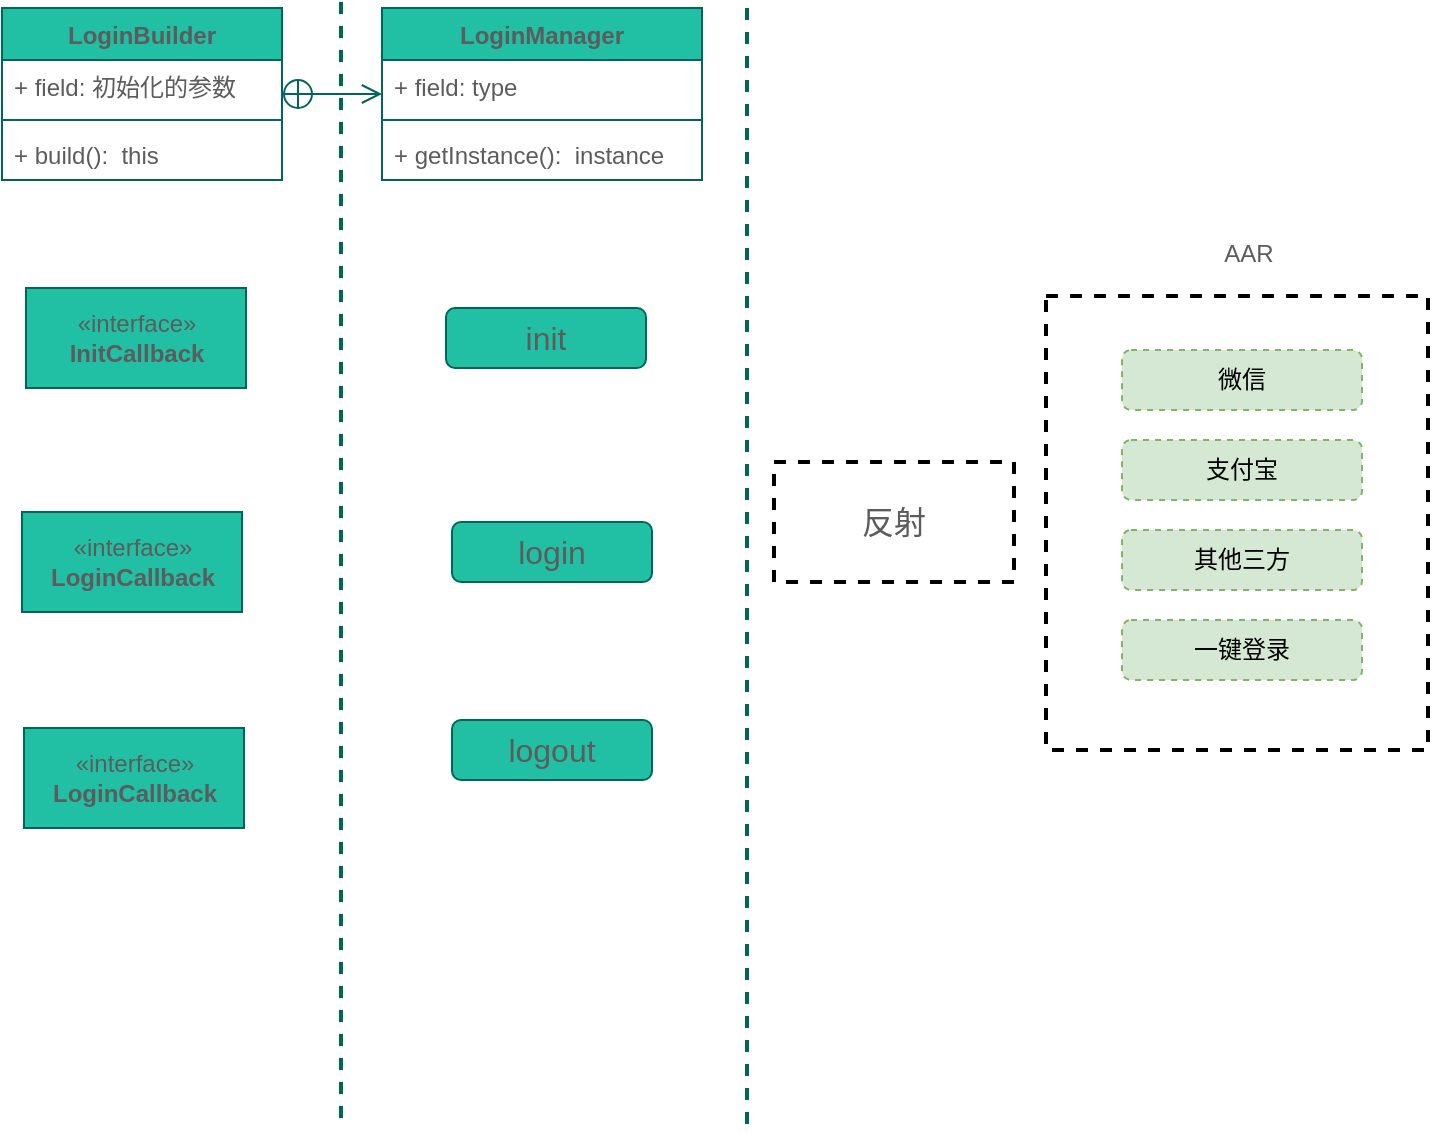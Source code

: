 <mxfile version="15.6.8" type="github">
  <diagram id="XYsiL7AF8dQi_BBWsbHA" name="第 1 页">
    <mxGraphModel dx="1186" dy="773" grid="0" gridSize="10" guides="1" tooltips="1" connect="1" arrows="1" fold="1" page="1" pageScale="1" pageWidth="3300" pageHeight="2339" math="0" shadow="0">
      <root>
        <mxCell id="0" />
        <mxCell id="1" parent="0" />
        <mxCell id="9RU4TiNji6snMqcfqc0A-34" value="" style="rounded=0;whiteSpace=wrap;html=1;dashed=1;sketch=0;fontColor=#5C5C5C;strokeColor=#000000;fillColor=none;strokeWidth=2;" vertex="1" parent="1">
          <mxGeometry x="852" y="244" width="191" height="227" as="geometry" />
        </mxCell>
        <mxCell id="fWGid07xx98V1kkh5st6-1" value="«interface»&lt;br&gt;&lt;b&gt;InitCallback&lt;/b&gt;" style="html=1;fillColor=#21C0A5;strokeColor=#006658;fontColor=#5C5C5C;" parent="1" vertex="1">
          <mxGeometry x="342" y="240" width="110" height="50" as="geometry" />
        </mxCell>
        <mxCell id="fWGid07xx98V1kkh5st6-2" value="«interface»&lt;br&gt;&lt;b&gt;LoginCallback&lt;/b&gt;" style="html=1;fillColor=#21C0A5;strokeColor=#006658;fontColor=#5C5C5C;" parent="1" vertex="1">
          <mxGeometry x="340" y="352" width="110" height="50" as="geometry" />
        </mxCell>
        <mxCell id="fWGid07xx98V1kkh5st6-4" value="LoginManager" style="swimlane;fontStyle=1;align=center;verticalAlign=top;childLayout=stackLayout;horizontal=1;startSize=26;horizontalStack=0;resizeParent=1;resizeParentMax=0;resizeLast=0;collapsible=1;marginBottom=0;fillColor=#21C0A5;strokeColor=#006658;fontColor=#5C5C5C;" parent="1" vertex="1">
          <mxGeometry x="520" y="100" width="160" height="86" as="geometry" />
        </mxCell>
        <mxCell id="fWGid07xx98V1kkh5st6-5" value="+ field: type" style="text;strokeColor=none;fillColor=none;align=left;verticalAlign=top;spacingLeft=4;spacingRight=4;overflow=hidden;rotatable=0;points=[[0,0.5],[1,0.5]];portConstraint=eastwest;fontColor=#5C5C5C;" parent="fWGid07xx98V1kkh5st6-4" vertex="1">
          <mxGeometry y="26" width="160" height="26" as="geometry" />
        </mxCell>
        <mxCell id="fWGid07xx98V1kkh5st6-6" value="" style="line;strokeWidth=1;fillColor=none;align=left;verticalAlign=middle;spacingTop=-1;spacingLeft=3;spacingRight=3;rotatable=0;labelPosition=right;points=[];portConstraint=eastwest;strokeColor=#006658;fontColor=#5C5C5C;" parent="fWGid07xx98V1kkh5st6-4" vertex="1">
          <mxGeometry y="52" width="160" height="8" as="geometry" />
        </mxCell>
        <mxCell id="fWGid07xx98V1kkh5st6-7" value="+ getInstance():  instance" style="text;strokeColor=none;fillColor=none;align=left;verticalAlign=top;spacingLeft=4;spacingRight=4;overflow=hidden;rotatable=0;points=[[0,0.5],[1,0.5]];portConstraint=eastwest;fontColor=#5C5C5C;" parent="fWGid07xx98V1kkh5st6-4" vertex="1">
          <mxGeometry y="60" width="160" height="26" as="geometry" />
        </mxCell>
        <mxCell id="9RU4TiNji6snMqcfqc0A-9" value="LoginBuilder" style="swimlane;fontStyle=1;align=center;verticalAlign=top;childLayout=stackLayout;horizontal=1;startSize=26;horizontalStack=0;resizeParent=1;resizeParentMax=0;resizeLast=0;collapsible=1;marginBottom=0;fillColor=#21C0A5;strokeColor=#006658;fontColor=#5C5C5C;" vertex="1" parent="1">
          <mxGeometry x="330" y="100" width="140" height="86" as="geometry" />
        </mxCell>
        <mxCell id="9RU4TiNji6snMqcfqc0A-10" value="+ field: 初始化的参数" style="text;strokeColor=none;fillColor=none;align=left;verticalAlign=top;spacingLeft=4;spacingRight=4;overflow=hidden;rotatable=0;points=[[0,0.5],[1,0.5]];portConstraint=eastwest;fontColor=#5C5C5C;" vertex="1" parent="9RU4TiNji6snMqcfqc0A-9">
          <mxGeometry y="26" width="140" height="26" as="geometry" />
        </mxCell>
        <mxCell id="9RU4TiNji6snMqcfqc0A-11" value="" style="line;strokeWidth=1;fillColor=none;align=left;verticalAlign=middle;spacingTop=-1;spacingLeft=3;spacingRight=3;rotatable=0;labelPosition=right;points=[];portConstraint=eastwest;strokeColor=#006658;fontColor=#5C5C5C;" vertex="1" parent="9RU4TiNji6snMqcfqc0A-9">
          <mxGeometry y="52" width="140" height="8" as="geometry" />
        </mxCell>
        <mxCell id="9RU4TiNji6snMqcfqc0A-12" value="+ build():  this" style="text;strokeColor=none;fillColor=none;align=left;verticalAlign=top;spacingLeft=4;spacingRight=4;overflow=hidden;rotatable=0;points=[[0,0.5],[1,0.5]];portConstraint=eastwest;fontColor=#5C5C5C;" vertex="1" parent="9RU4TiNji6snMqcfqc0A-9">
          <mxGeometry y="60" width="140" height="26" as="geometry" />
        </mxCell>
        <mxCell id="9RU4TiNji6snMqcfqc0A-13" value="" style="endArrow=open;startArrow=circlePlus;endFill=0;startFill=0;endSize=8;html=1;rounded=0;strokeColor=#006658;fontColor=#5C5C5C;" edge="1" parent="1">
          <mxGeometry width="160" relative="1" as="geometry">
            <mxPoint x="470" y="143" as="sourcePoint" />
            <mxPoint x="520" y="143" as="targetPoint" />
          </mxGeometry>
        </mxCell>
        <mxCell id="9RU4TiNji6snMqcfqc0A-15" value="&lt;font style=&quot;font-size: 16px&quot;&gt;init&lt;/font&gt;" style="rounded=1;whiteSpace=wrap;html=1;fillColor=#21C0A5;strokeColor=#006658;fontColor=#5C5C5C;" vertex="1" parent="1">
          <mxGeometry x="552" y="250" width="100" height="30" as="geometry" />
        </mxCell>
        <mxCell id="9RU4TiNji6snMqcfqc0A-23" value="" style="line;strokeWidth=2;direction=south;html=1;fontSize=16;fillColor=#21C0A5;strokeColor=#006658;fontColor=#5C5C5C;dashed=1;" vertex="1" parent="1">
          <mxGeometry x="700" y="100" width="5" height="560" as="geometry" />
        </mxCell>
        <mxCell id="9RU4TiNji6snMqcfqc0A-25" value="" style="line;strokeWidth=2;direction=south;html=1;fontSize=16;fillColor=#21C0A5;strokeColor=#006658;fontColor=#5C5C5C;dashed=1;" vertex="1" parent="1">
          <mxGeometry x="497" y="97" width="5" height="560" as="geometry" />
        </mxCell>
        <mxCell id="9RU4TiNji6snMqcfqc0A-26" value="微信" style="rounded=1;whiteSpace=wrap;html=1;dashed=1;sketch=0;strokeColor=#82b366;fillColor=#d5e8d4;" vertex="1" parent="1">
          <mxGeometry x="890" y="271" width="120" height="30" as="geometry" />
        </mxCell>
        <mxCell id="9RU4TiNji6snMqcfqc0A-27" value="支付宝" style="rounded=1;whiteSpace=wrap;html=1;dashed=1;sketch=0;strokeColor=#82b366;fillColor=#d5e8d4;" vertex="1" parent="1">
          <mxGeometry x="890" y="316" width="120" height="30" as="geometry" />
        </mxCell>
        <mxCell id="9RU4TiNji6snMqcfqc0A-28" value="其他三方" style="rounded=1;whiteSpace=wrap;html=1;dashed=1;sketch=0;strokeColor=#82b366;fillColor=#d5e8d4;" vertex="1" parent="1">
          <mxGeometry x="890" y="361" width="120" height="30" as="geometry" />
        </mxCell>
        <mxCell id="9RU4TiNji6snMqcfqc0A-29" value="一键登录" style="rounded=1;whiteSpace=wrap;html=1;dashed=1;sketch=0;strokeColor=#82b366;fillColor=#d5e8d4;" vertex="1" parent="1">
          <mxGeometry x="890" y="406" width="120" height="30" as="geometry" />
        </mxCell>
        <mxCell id="9RU4TiNji6snMqcfqc0A-35" value="&lt;span style=&quot;font-size: 16px&quot;&gt;login&lt;/span&gt;" style="rounded=1;whiteSpace=wrap;html=1;fillColor=#21C0A5;strokeColor=#006658;fontColor=#5C5C5C;" vertex="1" parent="1">
          <mxGeometry x="555" y="357" width="100" height="30" as="geometry" />
        </mxCell>
        <mxCell id="9RU4TiNji6snMqcfqc0A-36" value="&lt;span style=&quot;font-size: 16px&quot;&gt;logout&lt;/span&gt;" style="rounded=1;whiteSpace=wrap;html=1;fillColor=#21C0A5;strokeColor=#006658;fontColor=#5C5C5C;" vertex="1" parent="1">
          <mxGeometry x="555" y="456" width="100" height="30" as="geometry" />
        </mxCell>
        <mxCell id="9RU4TiNji6snMqcfqc0A-37" value="«interface»&lt;br&gt;&lt;b&gt;LoginCallback&lt;/b&gt;" style="html=1;fillColor=#21C0A5;strokeColor=#006658;fontColor=#5C5C5C;" vertex="1" parent="1">
          <mxGeometry x="341" y="460" width="110" height="50" as="geometry" />
        </mxCell>
        <mxCell id="9RU4TiNji6snMqcfqc0A-40" value="AAR" style="text;html=1;align=center;verticalAlign=middle;resizable=0;points=[];autosize=1;strokeColor=none;fillColor=none;fontColor=#5C5C5C;" vertex="1" parent="1">
          <mxGeometry x="935" y="214" width="35" height="18" as="geometry" />
        </mxCell>
        <mxCell id="9RU4TiNji6snMqcfqc0A-41" value="&lt;font style=&quot;font-size: 16px&quot;&gt;反射&lt;/font&gt;" style="rounded=0;whiteSpace=wrap;html=1;dashed=1;sketch=0;fontColor=#5C5C5C;strokeColor=#000000;strokeWidth=2;fillColor=none;" vertex="1" parent="1">
          <mxGeometry x="716" y="327" width="120" height="60" as="geometry" />
        </mxCell>
      </root>
    </mxGraphModel>
  </diagram>
</mxfile>
